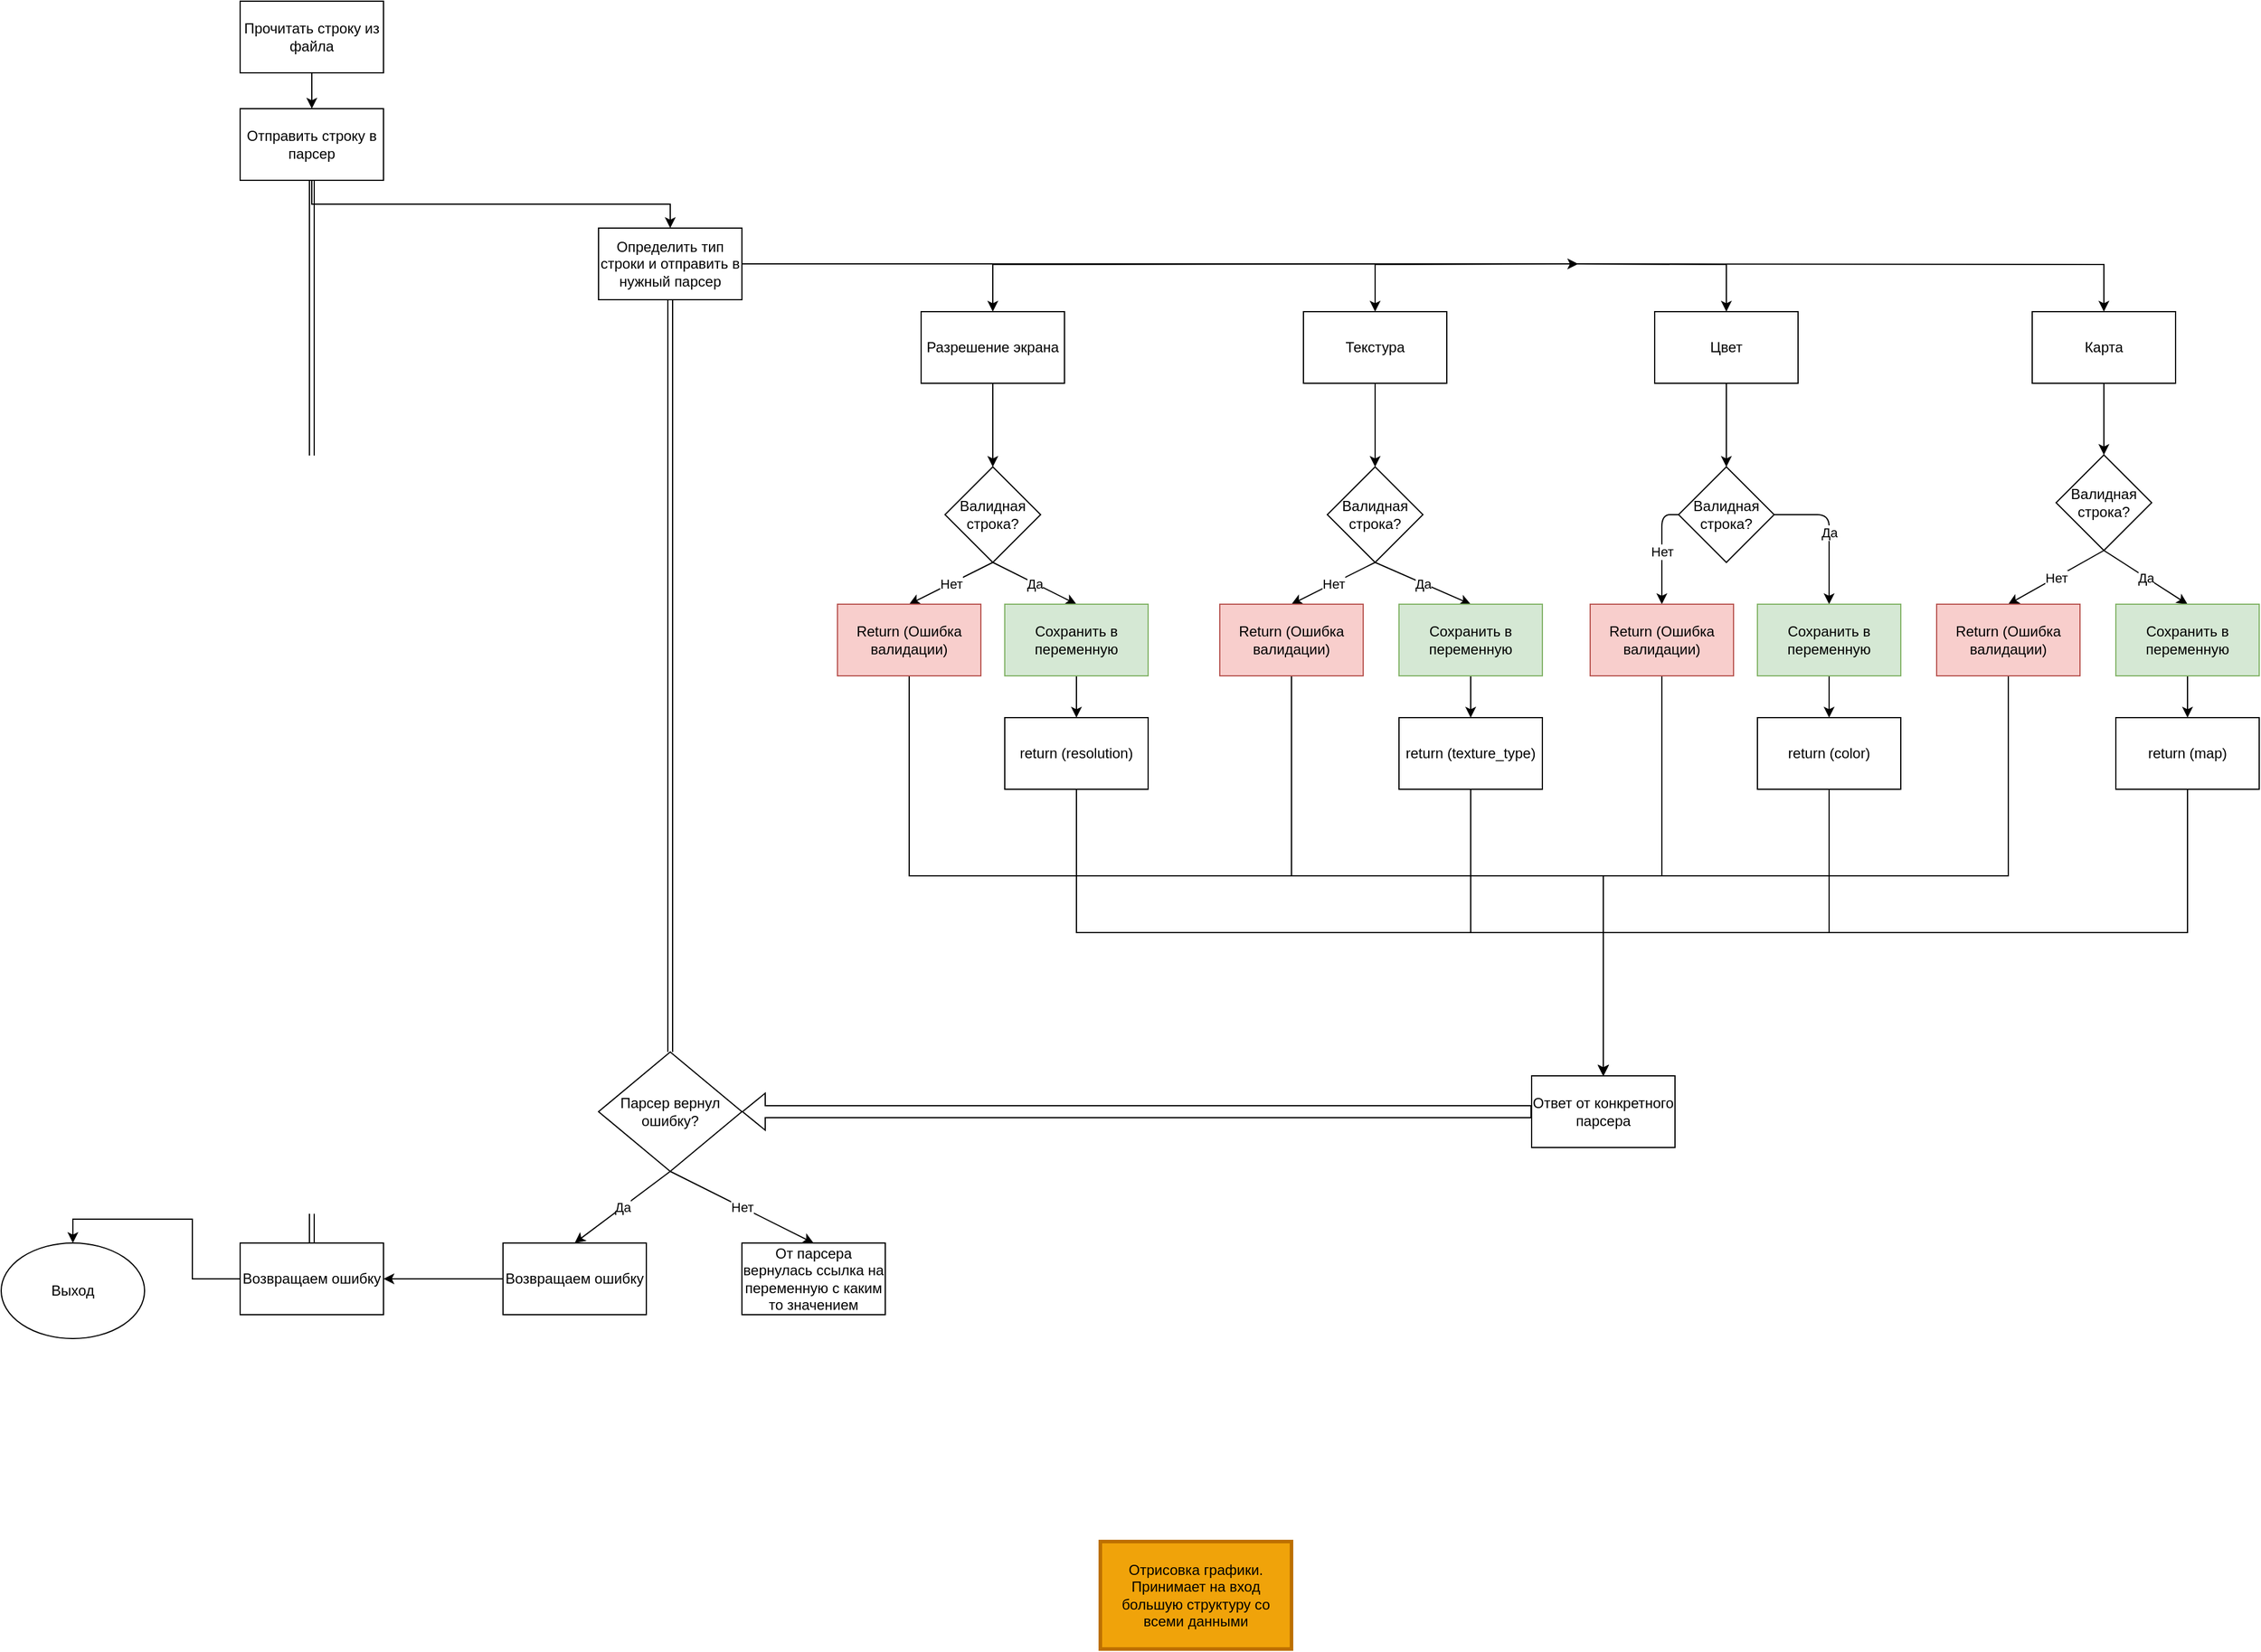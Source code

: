 <mxfile version="13.6.6" type="device"><diagram id="zc9p4nyJmkJTWJLJCJpx" name="Page-1"><mxGraphModel dx="3671" dy="1526" grid="1" gridSize="10" guides="1" tooltips="1" connect="1" arrows="1" fold="1" page="1" pageScale="1" pageWidth="827" pageHeight="1169" background="none" math="0" shadow="0"><root><mxCell id="0"/><mxCell id="1" parent="0"/><mxCell id="47leBzJ2l5HPK_G1Cdvd-4" style="edgeStyle=orthogonalEdgeStyle;rounded=0;orthogonalLoop=1;jettySize=auto;html=1;exitX=0.5;exitY=1;exitDx=0;exitDy=0;entryX=0.5;entryY=0;entryDx=0;entryDy=0;" parent="1" source="47leBzJ2l5HPK_G1Cdvd-1" target="47leBzJ2l5HPK_G1Cdvd-2" edge="1"><mxGeometry relative="1" as="geometry"/></mxCell><mxCell id="47leBzJ2l5HPK_G1Cdvd-1" value="Прочитать строку из файла" style="rounded=0;whiteSpace=wrap;html=1;" parent="1" vertex="1"><mxGeometry x="40" y="20" width="120" height="60" as="geometry"/></mxCell><mxCell id="47leBzJ2l5HPK_G1Cdvd-7" style="edgeStyle=orthogonalEdgeStyle;rounded=0;orthogonalLoop=1;jettySize=auto;html=1;exitX=0.5;exitY=1;exitDx=0;exitDy=0;entryX=0.5;entryY=0;entryDx=0;entryDy=0;" parent="1" source="47leBzJ2l5HPK_G1Cdvd-2" target="47leBzJ2l5HPK_G1Cdvd-5" edge="1"><mxGeometry relative="1" as="geometry"/></mxCell><mxCell id="47leBzJ2l5HPK_G1Cdvd-2" value="Отправить строку в парсер" style="rounded=0;whiteSpace=wrap;html=1;" parent="1" vertex="1"><mxGeometry x="40" y="110" width="120" height="60" as="geometry"/></mxCell><mxCell id="47leBzJ2l5HPK_G1Cdvd-13" value="" style="edgeStyle=orthogonalEdgeStyle;rounded=0;orthogonalLoop=1;jettySize=auto;html=1;exitX=0.5;exitY=1;exitDx=0;exitDy=0;" parent="1" target="47leBzJ2l5HPK_G1Cdvd-10" edge="1"><mxGeometry relative="1" as="geometry"><mxPoint x="1157" y="240" as="sourcePoint"/></mxGeometry></mxCell><mxCell id="47leBzJ2l5HPK_G1Cdvd-14" style="edgeStyle=orthogonalEdgeStyle;rounded=0;orthogonalLoop=1;jettySize=auto;html=1;exitX=0.5;exitY=1;exitDx=0;exitDy=0;entryX=0.5;entryY=0;entryDx=0;entryDy=0;" parent="1" target="47leBzJ2l5HPK_G1Cdvd-9" edge="1"><mxGeometry relative="1" as="geometry"><mxPoint x="1157" y="240" as="sourcePoint"/></mxGeometry></mxCell><mxCell id="47leBzJ2l5HPK_G1Cdvd-15" style="edgeStyle=orthogonalEdgeStyle;rounded=0;orthogonalLoop=1;jettySize=auto;html=1;exitX=0.5;exitY=1;exitDx=0;exitDy=0;entryX=0.5;entryY=0;entryDx=0;entryDy=0;" parent="1" target="47leBzJ2l5HPK_G1Cdvd-11" edge="1"><mxGeometry relative="1" as="geometry"><mxPoint x="1157" y="240" as="sourcePoint"/></mxGeometry></mxCell><mxCell id="47leBzJ2l5HPK_G1Cdvd-16" style="edgeStyle=orthogonalEdgeStyle;rounded=0;orthogonalLoop=1;jettySize=auto;html=1;exitX=0.5;exitY=1;exitDx=0;exitDy=0;entryX=0.5;entryY=0;entryDx=0;entryDy=0;" parent="1" target="47leBzJ2l5HPK_G1Cdvd-8" edge="1"><mxGeometry relative="1" as="geometry"><mxPoint x="1157" y="240" as="sourcePoint"/></mxGeometry></mxCell><mxCell id="jpEwwq00ThlGh1oSTBzP-2" style="edgeStyle=orthogonalEdgeStyle;rounded=0;orthogonalLoop=1;jettySize=auto;html=1;exitX=1;exitY=0.5;exitDx=0;exitDy=0;" edge="1" parent="1" source="47leBzJ2l5HPK_G1Cdvd-5"><mxGeometry relative="1" as="geometry"><mxPoint x="1160" y="240" as="targetPoint"/></mxGeometry></mxCell><mxCell id="47leBzJ2l5HPK_G1Cdvd-5" value="Определить тип строки и отправить в нужный парсер" style="rounded=0;whiteSpace=wrap;html=1;" parent="1" vertex="1"><mxGeometry x="340" y="210" width="120" height="60" as="geometry"/></mxCell><mxCell id="47leBzJ2l5HPK_G1Cdvd-19" style="edgeStyle=orthogonalEdgeStyle;rounded=0;orthogonalLoop=1;jettySize=auto;html=1;exitX=0.5;exitY=1;exitDx=0;exitDy=0;entryX=0.5;entryY=0;entryDx=0;entryDy=0;" parent="1" source="47leBzJ2l5HPK_G1Cdvd-8" target="47leBzJ2l5HPK_G1Cdvd-17" edge="1"><mxGeometry relative="1" as="geometry"/></mxCell><mxCell id="47leBzJ2l5HPK_G1Cdvd-8" value="&lt;div&gt;Разрешение экрана&lt;/div&gt;" style="rounded=0;whiteSpace=wrap;html=1;glass=0;shadow=0;" parent="1" vertex="1"><mxGeometry x="610" y="280" width="120" height="60" as="geometry"/></mxCell><mxCell id="47leBzJ2l5HPK_G1Cdvd-43" style="edgeStyle=orthogonalEdgeStyle;rounded=0;orthogonalLoop=1;jettySize=auto;html=1;exitX=0.5;exitY=1;exitDx=0;exitDy=0;entryX=0.5;entryY=0;entryDx=0;entryDy=0;" parent="1" source="47leBzJ2l5HPK_G1Cdvd-9" target="47leBzJ2l5HPK_G1Cdvd-33" edge="1"><mxGeometry relative="1" as="geometry"/></mxCell><mxCell id="47leBzJ2l5HPK_G1Cdvd-9" value="&lt;div&gt;Текстура&lt;/div&gt;" style="rounded=0;whiteSpace=wrap;html=1;" parent="1" vertex="1"><mxGeometry x="930" y="280" width="120" height="60" as="geometry"/></mxCell><mxCell id="47leBzJ2l5HPK_G1Cdvd-65" style="edgeStyle=orthogonalEdgeStyle;rounded=0;orthogonalLoop=1;jettySize=auto;html=1;exitX=0.5;exitY=1;exitDx=0;exitDy=0;entryX=0.5;entryY=0;entryDx=0;entryDy=0;" parent="1" source="47leBzJ2l5HPK_G1Cdvd-10" target="47leBzJ2l5HPK_G1Cdvd-55" edge="1"><mxGeometry relative="1" as="geometry"/></mxCell><mxCell id="47leBzJ2l5HPK_G1Cdvd-10" value="Цвет" style="rounded=0;whiteSpace=wrap;html=1;" parent="1" vertex="1"><mxGeometry x="1224" y="280" width="120" height="60" as="geometry"/></mxCell><mxCell id="47leBzJ2l5HPK_G1Cdvd-53" style="edgeStyle=orthogonalEdgeStyle;rounded=0;orthogonalLoop=1;jettySize=auto;html=1;exitX=0.5;exitY=1;exitDx=0;exitDy=0;entryX=0.5;entryY=0;entryDx=0;entryDy=0;" parent="1" source="47leBzJ2l5HPK_G1Cdvd-11" target="47leBzJ2l5HPK_G1Cdvd-44" edge="1"><mxGeometry relative="1" as="geometry"/></mxCell><mxCell id="47leBzJ2l5HPK_G1Cdvd-11" value="Карта" style="rounded=0;whiteSpace=wrap;html=1;" parent="1" vertex="1"><mxGeometry x="1540" y="280" width="120" height="60" as="geometry"/></mxCell><mxCell id="47leBzJ2l5HPK_G1Cdvd-17" value="Валидная строка?" style="rhombus;whiteSpace=wrap;html=1;" parent="1" vertex="1"><mxGeometry x="630" y="410" width="80" height="80" as="geometry"/></mxCell><mxCell id="47leBzJ2l5HPK_G1Cdvd-22" value="" style="endArrow=classic;html=1;exitX=0.5;exitY=1;exitDx=0;exitDy=0;entryX=0.5;entryY=0;entryDx=0;entryDy=0;" parent="1" source="47leBzJ2l5HPK_G1Cdvd-17" target="47leBzJ2l5HPK_G1Cdvd-29" edge="1"><mxGeometry relative="1" as="geometry"><mxPoint x="699.66" y="490" as="sourcePoint"/><mxPoint x="700" y="550" as="targetPoint"/></mxGeometry></mxCell><mxCell id="47leBzJ2l5HPK_G1Cdvd-23" value="&lt;div&gt;Да&lt;/div&gt;" style="edgeLabel;resizable=0;html=1;align=center;verticalAlign=middle;" parent="47leBzJ2l5HPK_G1Cdvd-22" connectable="0" vertex="1"><mxGeometry relative="1" as="geometry"/></mxCell><mxCell id="47leBzJ2l5HPK_G1Cdvd-26" value="" style="endArrow=classic;html=1;exitX=0.5;exitY=1;exitDx=0;exitDy=0;entryX=0.5;entryY=0;entryDx=0;entryDy=0;" parent="1" source="47leBzJ2l5HPK_G1Cdvd-17" target="47leBzJ2l5HPK_G1Cdvd-28" edge="1"><mxGeometry relative="1" as="geometry"><mxPoint x="660" y="439.66" as="sourcePoint"/><mxPoint x="580" y="440" as="targetPoint"/></mxGeometry></mxCell><mxCell id="47leBzJ2l5HPK_G1Cdvd-27" value="&lt;div&gt;Нет&lt;/div&gt;" style="edgeLabel;resizable=0;html=1;align=center;verticalAlign=middle;" parent="47leBzJ2l5HPK_G1Cdvd-26" connectable="0" vertex="1"><mxGeometry relative="1" as="geometry"/></mxCell><mxCell id="jpEwwq00ThlGh1oSTBzP-10" style="edgeStyle=orthogonalEdgeStyle;rounded=0;orthogonalLoop=1;jettySize=auto;html=1;exitX=0.5;exitY=1;exitDx=0;exitDy=0;entryX=0.5;entryY=0;entryDx=0;entryDy=0;" edge="1" parent="1" source="47leBzJ2l5HPK_G1Cdvd-28" target="jpEwwq00ThlGh1oSTBzP-8"><mxGeometry relative="1" as="geometry"/></mxCell><mxCell id="47leBzJ2l5HPK_G1Cdvd-28" value="Return (Ошибка валидации)" style="rounded=0;whiteSpace=wrap;html=1;fillColor=#f8cecc;strokeColor=#b85450;" parent="1" vertex="1"><mxGeometry x="540" y="525" width="120" height="60" as="geometry"/></mxCell><mxCell id="47leBzJ2l5HPK_G1Cdvd-32" style="edgeStyle=orthogonalEdgeStyle;rounded=0;orthogonalLoop=1;jettySize=auto;html=1;exitX=0.5;exitY=1;exitDx=0;exitDy=0;entryX=0.5;entryY=0;entryDx=0;entryDy=0;" parent="1" source="47leBzJ2l5HPK_G1Cdvd-29" target="47leBzJ2l5HPK_G1Cdvd-30" edge="1"><mxGeometry relative="1" as="geometry"/></mxCell><mxCell id="47leBzJ2l5HPK_G1Cdvd-29" value="Сохранить в переменную" style="rounded=0;whiteSpace=wrap;html=1;fillColor=#d5e8d4;strokeColor=#82b366;" parent="1" vertex="1"><mxGeometry x="680" y="525" width="120" height="60" as="geometry"/></mxCell><mxCell id="jpEwwq00ThlGh1oSTBzP-11" style="edgeStyle=orthogonalEdgeStyle;rounded=0;orthogonalLoop=1;jettySize=auto;html=1;exitX=0.5;exitY=1;exitDx=0;exitDy=0;entryX=0.5;entryY=0;entryDx=0;entryDy=0;" edge="1" parent="1" source="47leBzJ2l5HPK_G1Cdvd-30" target="jpEwwq00ThlGh1oSTBzP-8"><mxGeometry relative="1" as="geometry"/></mxCell><mxCell id="47leBzJ2l5HPK_G1Cdvd-30" value="return (resolution)" style="rounded=0;whiteSpace=wrap;html=1;" parent="1" vertex="1"><mxGeometry x="680" y="620" width="120" height="60" as="geometry"/></mxCell><mxCell id="47leBzJ2l5HPK_G1Cdvd-33" value="Валидная строка?" style="rhombus;whiteSpace=wrap;html=1;" parent="1" vertex="1"><mxGeometry x="950" y="410" width="80" height="80" as="geometry"/></mxCell><mxCell id="47leBzJ2l5HPK_G1Cdvd-34" value="" style="endArrow=classic;html=1;exitX=0.5;exitY=1;exitDx=0;exitDy=0;entryX=0.5;entryY=0;entryDx=0;entryDy=0;" parent="1" source="47leBzJ2l5HPK_G1Cdvd-33" edge="1"><mxGeometry relative="1" as="geometry"><mxPoint x="1009.66" y="500" as="sourcePoint"/><mxPoint x="1070" y="525" as="targetPoint"/></mxGeometry></mxCell><mxCell id="47leBzJ2l5HPK_G1Cdvd-35" value="&lt;div&gt;Да&lt;/div&gt;" style="edgeLabel;resizable=0;html=1;align=center;verticalAlign=middle;" parent="47leBzJ2l5HPK_G1Cdvd-34" connectable="0" vertex="1"><mxGeometry relative="1" as="geometry"/></mxCell><mxCell id="47leBzJ2l5HPK_G1Cdvd-36" value="" style="endArrow=classic;html=1;exitX=0.5;exitY=1;exitDx=0;exitDy=0;entryX=0.5;entryY=0;entryDx=0;entryDy=0;" parent="1" source="47leBzJ2l5HPK_G1Cdvd-33" target="47leBzJ2l5HPK_G1Cdvd-38" edge="1"><mxGeometry relative="1" as="geometry"><mxPoint x="970" y="449.66" as="sourcePoint"/><mxPoint x="890" y="450" as="targetPoint"/></mxGeometry></mxCell><mxCell id="47leBzJ2l5HPK_G1Cdvd-37" value="&lt;div&gt;Нет&lt;/div&gt;" style="edgeLabel;resizable=0;html=1;align=center;verticalAlign=middle;" parent="47leBzJ2l5HPK_G1Cdvd-36" connectable="0" vertex="1"><mxGeometry relative="1" as="geometry"/></mxCell><mxCell id="jpEwwq00ThlGh1oSTBzP-12" style="edgeStyle=orthogonalEdgeStyle;rounded=0;orthogonalLoop=1;jettySize=auto;html=1;exitX=0.5;exitY=1;exitDx=0;exitDy=0;entryX=0.5;entryY=0;entryDx=0;entryDy=0;" edge="1" parent="1" source="47leBzJ2l5HPK_G1Cdvd-38" target="jpEwwq00ThlGh1oSTBzP-8"><mxGeometry relative="1" as="geometry"><mxPoint x="910" y="830.0" as="targetPoint"/></mxGeometry></mxCell><mxCell id="47leBzJ2l5HPK_G1Cdvd-38" value="Return (Ошибка валидации)" style="rounded=0;whiteSpace=wrap;html=1;fillColor=#f8cecc;strokeColor=#b85450;" parent="1" vertex="1"><mxGeometry x="860" y="525" width="120" height="60" as="geometry"/></mxCell><mxCell id="47leBzJ2l5HPK_G1Cdvd-39" style="edgeStyle=orthogonalEdgeStyle;rounded=0;orthogonalLoop=1;jettySize=auto;html=1;exitX=0.5;exitY=1;exitDx=0;exitDy=0;entryX=0.5;entryY=0;entryDx=0;entryDy=0;" parent="1" target="47leBzJ2l5HPK_G1Cdvd-41" edge="1"><mxGeometry relative="1" as="geometry"><mxPoint x="1070" y="585" as="sourcePoint"/></mxGeometry></mxCell><mxCell id="47leBzJ2l5HPK_G1Cdvd-40" value="Сохранить в переменную" style="rounded=0;whiteSpace=wrap;html=1;fillColor=#d5e8d4;strokeColor=#82b366;" parent="1" vertex="1"><mxGeometry x="1010" y="525" width="120" height="60" as="geometry"/></mxCell><mxCell id="jpEwwq00ThlGh1oSTBzP-13" style="edgeStyle=orthogonalEdgeStyle;rounded=0;orthogonalLoop=1;jettySize=auto;html=1;exitX=0.5;exitY=1;exitDx=0;exitDy=0;entryX=0.5;entryY=0;entryDx=0;entryDy=0;" edge="1" parent="1" source="47leBzJ2l5HPK_G1Cdvd-41" target="jpEwwq00ThlGh1oSTBzP-8"><mxGeometry relative="1" as="geometry"/></mxCell><mxCell id="47leBzJ2l5HPK_G1Cdvd-41" value="return (texture_type)" style="rounded=0;whiteSpace=wrap;html=1;" parent="1" vertex="1"><mxGeometry x="1010" y="620" width="120" height="60" as="geometry"/></mxCell><mxCell id="47leBzJ2l5HPK_G1Cdvd-44" value="Валидная строка?" style="rhombus;whiteSpace=wrap;html=1;" parent="1" vertex="1"><mxGeometry x="1560" y="400" width="80" height="80" as="geometry"/></mxCell><mxCell id="47leBzJ2l5HPK_G1Cdvd-45" value="" style="endArrow=classic;html=1;exitX=0.5;exitY=1;exitDx=0;exitDy=0;entryX=0.5;entryY=0;entryDx=0;entryDy=0;" parent="1" source="47leBzJ2l5HPK_G1Cdvd-44" target="47leBzJ2l5HPK_G1Cdvd-50" edge="1"><mxGeometry relative="1" as="geometry"><mxPoint x="1509.66" y="480" as="sourcePoint"/><mxPoint x="1510" y="540" as="targetPoint"/></mxGeometry></mxCell><mxCell id="47leBzJ2l5HPK_G1Cdvd-46" value="&lt;div&gt;Да&lt;/div&gt;" style="edgeLabel;resizable=0;html=1;align=center;verticalAlign=middle;" parent="47leBzJ2l5HPK_G1Cdvd-45" connectable="0" vertex="1"><mxGeometry relative="1" as="geometry"/></mxCell><mxCell id="47leBzJ2l5HPK_G1Cdvd-47" value="" style="endArrow=classic;html=1;exitX=0.5;exitY=1;exitDx=0;exitDy=0;entryX=0.5;entryY=0;entryDx=0;entryDy=0;" parent="1" source="47leBzJ2l5HPK_G1Cdvd-44" target="47leBzJ2l5HPK_G1Cdvd-54" edge="1"><mxGeometry relative="1" as="geometry"><mxPoint x="1470" y="429.66" as="sourcePoint"/><mxPoint x="1420" y="505" as="targetPoint"/></mxGeometry></mxCell><mxCell id="47leBzJ2l5HPK_G1Cdvd-48" value="&lt;div&gt;Нет&lt;/div&gt;" style="edgeLabel;resizable=0;html=1;align=center;verticalAlign=middle;" parent="47leBzJ2l5HPK_G1Cdvd-47" connectable="0" vertex="1"><mxGeometry relative="1" as="geometry"/></mxCell><mxCell id="47leBzJ2l5HPK_G1Cdvd-49" style="edgeStyle=orthogonalEdgeStyle;rounded=0;orthogonalLoop=1;jettySize=auto;html=1;exitX=0.5;exitY=1;exitDx=0;exitDy=0;entryX=0.5;entryY=0;entryDx=0;entryDy=0;" parent="1" source="47leBzJ2l5HPK_G1Cdvd-50" target="47leBzJ2l5HPK_G1Cdvd-51" edge="1"><mxGeometry relative="1" as="geometry"/></mxCell><mxCell id="47leBzJ2l5HPK_G1Cdvd-50" value="Сохранить в переменную" style="rounded=0;whiteSpace=wrap;html=1;fillColor=#d5e8d4;strokeColor=#82b366;" parent="1" vertex="1"><mxGeometry x="1610" y="525" width="120" height="60" as="geometry"/></mxCell><mxCell id="jpEwwq00ThlGh1oSTBzP-17" style="edgeStyle=orthogonalEdgeStyle;rounded=0;orthogonalLoop=1;jettySize=auto;html=1;exitX=0.5;exitY=1;exitDx=0;exitDy=0;entryX=0.5;entryY=0;entryDx=0;entryDy=0;" edge="1" parent="1" source="47leBzJ2l5HPK_G1Cdvd-51" target="jpEwwq00ThlGh1oSTBzP-8"><mxGeometry relative="1" as="geometry"/></mxCell><mxCell id="47leBzJ2l5HPK_G1Cdvd-51" value="return (map)" style="rounded=0;whiteSpace=wrap;html=1;" parent="1" vertex="1"><mxGeometry x="1610" y="620" width="120" height="60" as="geometry"/></mxCell><mxCell id="jpEwwq00ThlGh1oSTBzP-16" style="edgeStyle=orthogonalEdgeStyle;rounded=0;orthogonalLoop=1;jettySize=auto;html=1;exitX=0.5;exitY=1;exitDx=0;exitDy=0;entryX=0.5;entryY=0;entryDx=0;entryDy=0;" edge="1" parent="1" source="47leBzJ2l5HPK_G1Cdvd-54" target="jpEwwq00ThlGh1oSTBzP-8"><mxGeometry relative="1" as="geometry"/></mxCell><mxCell id="47leBzJ2l5HPK_G1Cdvd-54" value="Return (Ошибка валидации)" style="rounded=0;whiteSpace=wrap;html=1;fillColor=#f8cecc;strokeColor=#b85450;" parent="1" vertex="1"><mxGeometry x="1460" y="525" width="120" height="60" as="geometry"/></mxCell><mxCell id="47leBzJ2l5HPK_G1Cdvd-55" value="Валидная строка?" style="rhombus;whiteSpace=wrap;html=1;" parent="1" vertex="1"><mxGeometry x="1244" y="410" width="80" height="80" as="geometry"/></mxCell><mxCell id="47leBzJ2l5HPK_G1Cdvd-56" value="" style="endArrow=classic;html=1;exitX=1;exitY=0.5;exitDx=0;exitDy=0;entryX=0.5;entryY=0;entryDx=0;entryDy=0;" parent="1" source="47leBzJ2l5HPK_G1Cdvd-55" target="47leBzJ2l5HPK_G1Cdvd-61" edge="1"><mxGeometry relative="1" as="geometry"><mxPoint x="1309.66" y="470" as="sourcePoint"/><mxPoint x="1310" y="530" as="targetPoint"/><Array as="points"><mxPoint x="1370" y="450"/></Array></mxGeometry></mxCell><mxCell id="47leBzJ2l5HPK_G1Cdvd-57" value="&lt;div&gt;Да&lt;/div&gt;" style="edgeLabel;resizable=0;html=1;align=center;verticalAlign=middle;" parent="47leBzJ2l5HPK_G1Cdvd-56" connectable="0" vertex="1"><mxGeometry relative="1" as="geometry"/></mxCell><mxCell id="47leBzJ2l5HPK_G1Cdvd-58" value="" style="endArrow=classic;html=1;exitX=0;exitY=0.5;exitDx=0;exitDy=0;entryX=0.5;entryY=0;entryDx=0;entryDy=0;" parent="1" source="47leBzJ2l5HPK_G1Cdvd-55" target="47leBzJ2l5HPK_G1Cdvd-63" edge="1"><mxGeometry relative="1" as="geometry"><mxPoint x="1270" y="419.66" as="sourcePoint"/><mxPoint x="1220" y="495" as="targetPoint"/><Array as="points"><mxPoint x="1230" y="450"/></Array></mxGeometry></mxCell><mxCell id="47leBzJ2l5HPK_G1Cdvd-59" value="&lt;div&gt;Нет&lt;/div&gt;" style="edgeLabel;resizable=0;html=1;align=center;verticalAlign=middle;" parent="47leBzJ2l5HPK_G1Cdvd-58" connectable="0" vertex="1"><mxGeometry relative="1" as="geometry"/></mxCell><mxCell id="47leBzJ2l5HPK_G1Cdvd-60" style="edgeStyle=orthogonalEdgeStyle;rounded=0;orthogonalLoop=1;jettySize=auto;html=1;exitX=0.5;exitY=1;exitDx=0;exitDy=0;entryX=0.5;entryY=0;entryDx=0;entryDy=0;" parent="1" source="47leBzJ2l5HPK_G1Cdvd-61" target="47leBzJ2l5HPK_G1Cdvd-62" edge="1"><mxGeometry relative="1" as="geometry"/></mxCell><mxCell id="47leBzJ2l5HPK_G1Cdvd-61" value="Сохранить в переменную" style="rounded=0;whiteSpace=wrap;html=1;fillColor=#d5e8d4;strokeColor=#82b366;" parent="1" vertex="1"><mxGeometry x="1310" y="525" width="120" height="60" as="geometry"/></mxCell><mxCell id="jpEwwq00ThlGh1oSTBzP-15" style="edgeStyle=orthogonalEdgeStyle;rounded=0;orthogonalLoop=1;jettySize=auto;html=1;exitX=0.5;exitY=1;exitDx=0;exitDy=0;entryX=0.5;entryY=0;entryDx=0;entryDy=0;" edge="1" parent="1" source="47leBzJ2l5HPK_G1Cdvd-62" target="jpEwwq00ThlGh1oSTBzP-8"><mxGeometry relative="1" as="geometry"/></mxCell><mxCell id="47leBzJ2l5HPK_G1Cdvd-62" value="return (color)" style="rounded=0;whiteSpace=wrap;html=1;" parent="1" vertex="1"><mxGeometry x="1310" y="620" width="120" height="60" as="geometry"/></mxCell><mxCell id="jpEwwq00ThlGh1oSTBzP-14" style="edgeStyle=orthogonalEdgeStyle;rounded=0;orthogonalLoop=1;jettySize=auto;html=1;exitX=0.5;exitY=1;exitDx=0;exitDy=0;entryX=0.5;entryY=0;entryDx=0;entryDy=0;" edge="1" parent="1" source="47leBzJ2l5HPK_G1Cdvd-63" target="jpEwwq00ThlGh1oSTBzP-8"><mxGeometry relative="1" as="geometry"/></mxCell><mxCell id="47leBzJ2l5HPK_G1Cdvd-63" value="Return (Ошибка валидации)" style="rounded=0;whiteSpace=wrap;html=1;fillColor=#f8cecc;strokeColor=#b85450;" parent="1" vertex="1"><mxGeometry x="1170" y="525" width="120" height="60" as="geometry"/></mxCell><mxCell id="jpEwwq00ThlGh1oSTBzP-20" style="edgeStyle=orthogonalEdgeStyle;rounded=0;orthogonalLoop=1;jettySize=auto;html=1;exitX=0;exitY=0.5;exitDx=0;exitDy=0;entryX=1;entryY=0.5;entryDx=0;entryDy=0;shape=flexArrow;" edge="1" parent="1" source="jpEwwq00ThlGh1oSTBzP-8" target="jpEwwq00ThlGh1oSTBzP-18"><mxGeometry relative="1" as="geometry"/></mxCell><mxCell id="jpEwwq00ThlGh1oSTBzP-8" value="Ответ от конкретного парсера" style="rounded=0;whiteSpace=wrap;html=1;shadow=0;glass=0;" vertex="1" parent="1"><mxGeometry x="1121" y="920" width="120" height="60" as="geometry"/></mxCell><mxCell id="jpEwwq00ThlGh1oSTBzP-18" value="Парсер вернул ошибку?" style="rhombus;whiteSpace=wrap;html=1;shadow=0;glass=0;" vertex="1" parent="1"><mxGeometry x="340" y="900" width="120" height="100" as="geometry"/></mxCell><mxCell id="jpEwwq00ThlGh1oSTBzP-24" value="" style="shape=link;html=1;entryX=0.5;entryY=0;entryDx=0;entryDy=0;exitX=0.5;exitY=1;exitDx=0;exitDy=0;" edge="1" parent="1" source="47leBzJ2l5HPK_G1Cdvd-5" target="jpEwwq00ThlGh1oSTBzP-18"><mxGeometry width="100" relative="1" as="geometry"><mxPoint x="314" y="620" as="sourcePoint"/><mxPoint x="414" y="620" as="targetPoint"/></mxGeometry></mxCell><mxCell id="jpEwwq00ThlGh1oSTBzP-26" value="" style="endArrow=classic;html=1;exitX=0.5;exitY=1;exitDx=0;exitDy=0;entryX=0.5;entryY=0;entryDx=0;entryDy=0;" edge="1" parent="1" source="jpEwwq00ThlGh1oSTBzP-18" target="jpEwwq00ThlGh1oSTBzP-30"><mxGeometry relative="1" as="geometry"><mxPoint x="390" y="1010" as="sourcePoint"/><mxPoint x="320" y="1040" as="targetPoint"/></mxGeometry></mxCell><mxCell id="jpEwwq00ThlGh1oSTBzP-27" value="Да" style="edgeLabel;resizable=0;html=1;align=center;verticalAlign=middle;" connectable="0" vertex="1" parent="jpEwwq00ThlGh1oSTBzP-26"><mxGeometry relative="1" as="geometry"/></mxCell><mxCell id="jpEwwq00ThlGh1oSTBzP-28" value="" style="endArrow=classic;html=1;exitX=0.5;exitY=1;exitDx=0;exitDy=0;entryX=0.5;entryY=0;entryDx=0;entryDy=0;" edge="1" parent="1" source="jpEwwq00ThlGh1oSTBzP-18" target="jpEwwq00ThlGh1oSTBzP-43"><mxGeometry relative="1" as="geometry"><mxPoint x="440" y="1000" as="sourcePoint"/><mxPoint x="480" y="1040" as="targetPoint"/></mxGeometry></mxCell><mxCell id="jpEwwq00ThlGh1oSTBzP-29" value="Нет" style="edgeLabel;resizable=0;html=1;align=center;verticalAlign=middle;" connectable="0" vertex="1" parent="jpEwwq00ThlGh1oSTBzP-28"><mxGeometry relative="1" as="geometry"/></mxCell><mxCell id="jpEwwq00ThlGh1oSTBzP-42" style="edgeStyle=orthogonalEdgeStyle;rounded=0;orthogonalLoop=1;jettySize=auto;html=1;exitX=0;exitY=0.5;exitDx=0;exitDy=0;entryX=1;entryY=0.5;entryDx=0;entryDy=0;" edge="1" parent="1" source="jpEwwq00ThlGh1oSTBzP-30" target="jpEwwq00ThlGh1oSTBzP-36"><mxGeometry relative="1" as="geometry"/></mxCell><mxCell id="jpEwwq00ThlGh1oSTBzP-30" value="Возвращаем ошибку" style="rounded=0;whiteSpace=wrap;html=1;shadow=0;glass=0;" vertex="1" parent="1"><mxGeometry x="260" y="1060" width="120" height="60" as="geometry"/></mxCell><mxCell id="jpEwwq00ThlGh1oSTBzP-35" value="" style="shape=link;html=1;exitX=0.5;exitY=1;exitDx=0;exitDy=0;entryX=0.5;entryY=0;entryDx=0;entryDy=0;" edge="1" parent="1" source="47leBzJ2l5HPK_G1Cdvd-2" target="jpEwwq00ThlGh1oSTBzP-36"><mxGeometry width="100" relative="1" as="geometry"><mxPoint x="490" y="300" as="sourcePoint"/><mxPoint x="100" y="1050" as="targetPoint"/></mxGeometry></mxCell><mxCell id="jpEwwq00ThlGh1oSTBzP-39" style="edgeStyle=orthogonalEdgeStyle;rounded=0;orthogonalLoop=1;jettySize=auto;html=1;exitX=0;exitY=0.5;exitDx=0;exitDy=0;entryX=0.5;entryY=0;entryDx=0;entryDy=0;" edge="1" parent="1" source="jpEwwq00ThlGh1oSTBzP-36" target="jpEwwq00ThlGh1oSTBzP-37"><mxGeometry relative="1" as="geometry"/></mxCell><mxCell id="jpEwwq00ThlGh1oSTBzP-36" value="Возвращаем ошибку" style="rounded=0;whiteSpace=wrap;html=1;shadow=0;glass=0;" vertex="1" parent="1"><mxGeometry x="40" y="1060" width="120" height="60" as="geometry"/></mxCell><mxCell id="jpEwwq00ThlGh1oSTBzP-37" value="Выход" style="ellipse;whiteSpace=wrap;html=1;shadow=0;glass=0;" vertex="1" parent="1"><mxGeometry x="-160" y="1060" width="120" height="80" as="geometry"/></mxCell><mxCell id="jpEwwq00ThlGh1oSTBzP-43" value="От парсера вернулась ссылка на переменную с каким то значением" style="rounded=0;whiteSpace=wrap;html=1;shadow=0;glass=0;" vertex="1" parent="1"><mxGeometry x="460" y="1060" width="120" height="60" as="geometry"/></mxCell><mxCell id="jpEwwq00ThlGh1oSTBzP-44" value="&lt;div&gt;Отрисовка графики.&lt;/div&gt;&lt;div&gt;Принимает на вход большую структуру со всеми данными&lt;/div&gt;" style="rounded=0;whiteSpace=wrap;html=1;shadow=0;glass=0;strokeWidth=3;fillColor=#f0a30a;strokeColor=#BD7000;" vertex="1" parent="1"><mxGeometry x="760" y="1310" width="160" height="90" as="geometry"/></mxCell></root></mxGraphModel></diagram></mxfile>